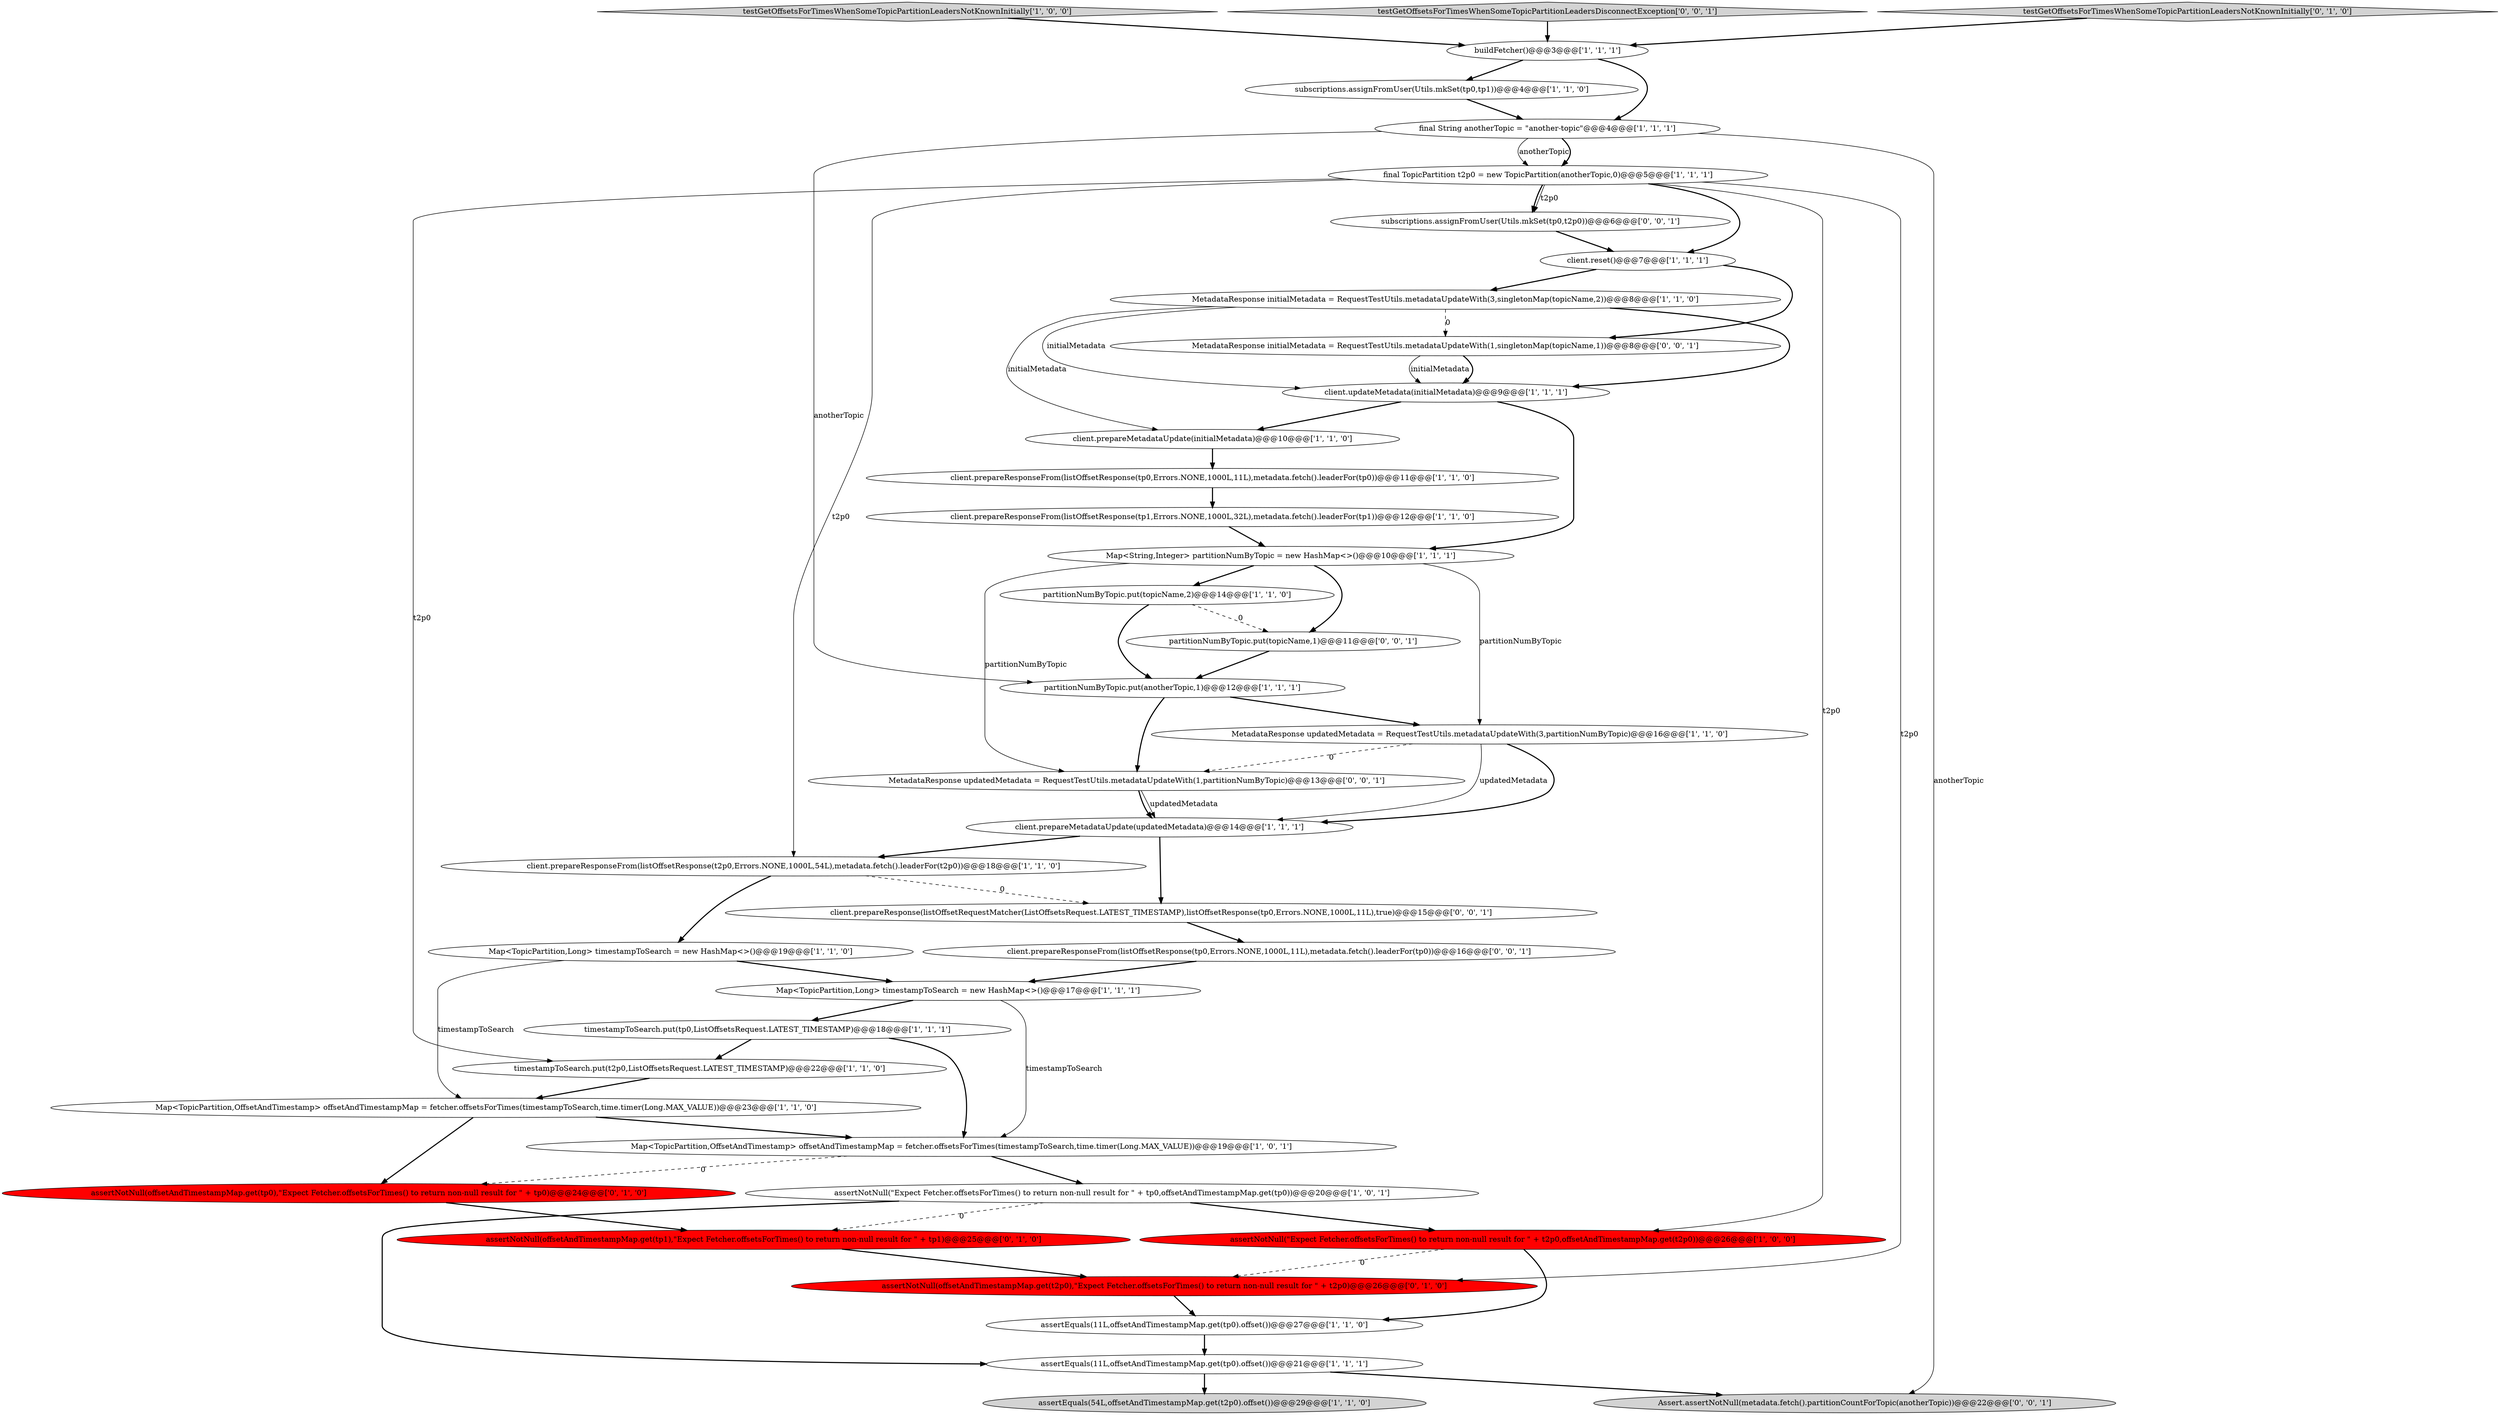 digraph {
3 [style = filled, label = "assertEquals(11L,offsetAndTimestampMap.get(tp0).offset())@@@27@@@['1', '1', '0']", fillcolor = white, shape = ellipse image = "AAA0AAABBB1BBB"];
16 [style = filled, label = "client.prepareResponseFrom(listOffsetResponse(tp1,Errors.NONE,1000L,32L),metadata.fetch().leaderFor(tp1))@@@12@@@['1', '1', '0']", fillcolor = white, shape = ellipse image = "AAA0AAABBB1BBB"];
11 [style = filled, label = "final String anotherTopic = \"another-topic\"@@@4@@@['1', '1', '1']", fillcolor = white, shape = ellipse image = "AAA0AAABBB1BBB"];
27 [style = filled, label = "client.prepareMetadataUpdate(initialMetadata)@@@10@@@['1', '1', '0']", fillcolor = white, shape = ellipse image = "AAA0AAABBB1BBB"];
5 [style = filled, label = "assertNotNull(\"Expect Fetcher.offsetsForTimes() to return non-null result for \" + t2p0,offsetAndTimestampMap.get(t2p0))@@@26@@@['1', '0', '0']", fillcolor = red, shape = ellipse image = "AAA1AAABBB1BBB"];
23 [style = filled, label = "subscriptions.assignFromUser(Utils.mkSet(tp0,tp1))@@@4@@@['1', '1', '0']", fillcolor = white, shape = ellipse image = "AAA0AAABBB1BBB"];
20 [style = filled, label = "testGetOffsetsForTimesWhenSomeTopicPartitionLeadersNotKnownInitially['1', '0', '0']", fillcolor = lightgray, shape = diamond image = "AAA0AAABBB1BBB"];
33 [style = filled, label = "client.prepareResponse(listOffsetRequestMatcher(ListOffsetsRequest.LATEST_TIMESTAMP),listOffsetResponse(tp0,Errors.NONE,1000L,11L),true)@@@15@@@['0', '0', '1']", fillcolor = white, shape = ellipse image = "AAA0AAABBB3BBB"];
8 [style = filled, label = "Map<String,Integer> partitionNumByTopic = new HashMap<>()@@@10@@@['1', '1', '1']", fillcolor = white, shape = ellipse image = "AAA0AAABBB1BBB"];
14 [style = filled, label = "partitionNumByTopic.put(topicName,2)@@@14@@@['1', '1', '0']", fillcolor = white, shape = ellipse image = "AAA0AAABBB1BBB"];
35 [style = filled, label = "MetadataResponse updatedMetadata = RequestTestUtils.metadataUpdateWith(1,partitionNumByTopic)@@@13@@@['0', '0', '1']", fillcolor = white, shape = ellipse image = "AAA0AAABBB3BBB"];
31 [style = filled, label = "assertNotNull(offsetAndTimestampMap.get(tp0),\"Expect Fetcher.offsetsForTimes() to return non-null result for \" + tp0)@@@24@@@['0', '1', '0']", fillcolor = red, shape = ellipse image = "AAA1AAABBB2BBB"];
26 [style = filled, label = "partitionNumByTopic.put(anotherTopic,1)@@@12@@@['1', '1', '1']", fillcolor = white, shape = ellipse image = "AAA0AAABBB1BBB"];
15 [style = filled, label = "MetadataResponse initialMetadata = RequestTestUtils.metadataUpdateWith(3,singletonMap(topicName,2))@@@8@@@['1', '1', '0']", fillcolor = white, shape = ellipse image = "AAA0AAABBB1BBB"];
21 [style = filled, label = "assertEquals(54L,offsetAndTimestampMap.get(t2p0).offset())@@@29@@@['1', '1', '0']", fillcolor = lightgray, shape = ellipse image = "AAA0AAABBB1BBB"];
10 [style = filled, label = "Map<TopicPartition,Long> timestampToSearch = new HashMap<>()@@@17@@@['1', '1', '1']", fillcolor = white, shape = ellipse image = "AAA0AAABBB1BBB"];
24 [style = filled, label = "client.prepareResponseFrom(listOffsetResponse(tp0,Errors.NONE,1000L,11L),metadata.fetch().leaderFor(tp0))@@@11@@@['1', '1', '0']", fillcolor = white, shape = ellipse image = "AAA0AAABBB1BBB"];
38 [style = filled, label = "client.prepareResponseFrom(listOffsetResponse(tp0,Errors.NONE,1000L,11L),metadata.fetch().leaderFor(tp0))@@@16@@@['0', '0', '1']", fillcolor = white, shape = ellipse image = "AAA0AAABBB3BBB"];
7 [style = filled, label = "assertEquals(11L,offsetAndTimestampMap.get(tp0).offset())@@@21@@@['1', '1', '1']", fillcolor = white, shape = ellipse image = "AAA0AAABBB1BBB"];
6 [style = filled, label = "Map<TopicPartition,OffsetAndTimestamp> offsetAndTimestampMap = fetcher.offsetsForTimes(timestampToSearch,time.timer(Long.MAX_VALUE))@@@19@@@['1', '0', '1']", fillcolor = white, shape = ellipse image = "AAA0AAABBB1BBB"];
0 [style = filled, label = "client.updateMetadata(initialMetadata)@@@9@@@['1', '1', '1']", fillcolor = white, shape = ellipse image = "AAA0AAABBB1BBB"];
34 [style = filled, label = "partitionNumByTopic.put(topicName,1)@@@11@@@['0', '0', '1']", fillcolor = white, shape = ellipse image = "AAA0AAABBB3BBB"];
19 [style = filled, label = "timestampToSearch.put(tp0,ListOffsetsRequest.LATEST_TIMESTAMP)@@@18@@@['1', '1', '1']", fillcolor = white, shape = ellipse image = "AAA0AAABBB1BBB"];
37 [style = filled, label = "MetadataResponse initialMetadata = RequestTestUtils.metadataUpdateWith(1,singletonMap(topicName,1))@@@8@@@['0', '0', '1']", fillcolor = white, shape = ellipse image = "AAA0AAABBB3BBB"];
12 [style = filled, label = "client.prepareMetadataUpdate(updatedMetadata)@@@14@@@['1', '1', '1']", fillcolor = white, shape = ellipse image = "AAA0AAABBB1BBB"];
1 [style = filled, label = "timestampToSearch.put(t2p0,ListOffsetsRequest.LATEST_TIMESTAMP)@@@22@@@['1', '1', '0']", fillcolor = white, shape = ellipse image = "AAA0AAABBB1BBB"];
2 [style = filled, label = "Map<TopicPartition,OffsetAndTimestamp> offsetAndTimestampMap = fetcher.offsetsForTimes(timestampToSearch,time.timer(Long.MAX_VALUE))@@@23@@@['1', '1', '0']", fillcolor = white, shape = ellipse image = "AAA0AAABBB1BBB"];
13 [style = filled, label = "final TopicPartition t2p0 = new TopicPartition(anotherTopic,0)@@@5@@@['1', '1', '1']", fillcolor = white, shape = ellipse image = "AAA0AAABBB1BBB"];
22 [style = filled, label = "Map<TopicPartition,Long> timestampToSearch = new HashMap<>()@@@19@@@['1', '1', '0']", fillcolor = white, shape = ellipse image = "AAA0AAABBB1BBB"];
18 [style = filled, label = "buildFetcher()@@@3@@@['1', '1', '1']", fillcolor = white, shape = ellipse image = "AAA0AAABBB1BBB"];
17 [style = filled, label = "assertNotNull(\"Expect Fetcher.offsetsForTimes() to return non-null result for \" + tp0,offsetAndTimestampMap.get(tp0))@@@20@@@['1', '0', '1']", fillcolor = white, shape = ellipse image = "AAA0AAABBB1BBB"];
25 [style = filled, label = "client.reset()@@@7@@@['1', '1', '1']", fillcolor = white, shape = ellipse image = "AAA0AAABBB1BBB"];
30 [style = filled, label = "assertNotNull(offsetAndTimestampMap.get(t2p0),\"Expect Fetcher.offsetsForTimes() to return non-null result for \" + t2p0)@@@26@@@['0', '1', '0']", fillcolor = red, shape = ellipse image = "AAA1AAABBB2BBB"];
28 [style = filled, label = "assertNotNull(offsetAndTimestampMap.get(tp1),\"Expect Fetcher.offsetsForTimes() to return non-null result for \" + tp1)@@@25@@@['0', '1', '0']", fillcolor = red, shape = ellipse image = "AAA1AAABBB2BBB"];
9 [style = filled, label = "MetadataResponse updatedMetadata = RequestTestUtils.metadataUpdateWith(3,partitionNumByTopic)@@@16@@@['1', '1', '0']", fillcolor = white, shape = ellipse image = "AAA0AAABBB1BBB"];
39 [style = filled, label = "subscriptions.assignFromUser(Utils.mkSet(tp0,t2p0))@@@6@@@['0', '0', '1']", fillcolor = white, shape = ellipse image = "AAA0AAABBB3BBB"];
36 [style = filled, label = "Assert.assertNotNull(metadata.fetch().partitionCountForTopic(anotherTopic))@@@22@@@['0', '0', '1']", fillcolor = lightgray, shape = ellipse image = "AAA0AAABBB3BBB"];
32 [style = filled, label = "testGetOffsetsForTimesWhenSomeTopicPartitionLeadersDisconnectException['0', '0', '1']", fillcolor = lightgray, shape = diamond image = "AAA0AAABBB3BBB"];
4 [style = filled, label = "client.prepareResponseFrom(listOffsetResponse(t2p0,Errors.NONE,1000L,54L),metadata.fetch().leaderFor(t2p0))@@@18@@@['1', '1', '0']", fillcolor = white, shape = ellipse image = "AAA0AAABBB1BBB"];
29 [style = filled, label = "testGetOffsetsForTimesWhenSomeTopicPartitionLeadersNotKnownInitially['0', '1', '0']", fillcolor = lightgray, shape = diamond image = "AAA0AAABBB2BBB"];
6->17 [style = bold, label=""];
13->25 [style = bold, label=""];
5->3 [style = bold, label=""];
8->34 [style = bold, label=""];
11->13 [style = solid, label="anotherTopic"];
17->5 [style = bold, label=""];
37->0 [style = bold, label=""];
11->26 [style = solid, label="anotherTopic"];
13->5 [style = solid, label="t2p0"];
9->12 [style = solid, label="updatedMetadata"];
18->23 [style = bold, label=""];
16->8 [style = bold, label=""];
28->30 [style = bold, label=""];
15->27 [style = solid, label="initialMetadata"];
38->10 [style = bold, label=""];
14->34 [style = dashed, label="0"];
0->27 [style = bold, label=""];
2->6 [style = bold, label=""];
15->37 [style = dashed, label="0"];
10->19 [style = bold, label=""];
18->11 [style = bold, label=""];
22->2 [style = solid, label="timestampToSearch"];
8->14 [style = bold, label=""];
26->9 [style = bold, label=""];
6->31 [style = dashed, label="0"];
13->39 [style = bold, label=""];
8->35 [style = solid, label="partitionNumByTopic"];
35->12 [style = solid, label="updatedMetadata"];
19->6 [style = bold, label=""];
37->0 [style = solid, label="initialMetadata"];
4->33 [style = dashed, label="0"];
15->0 [style = solid, label="initialMetadata"];
29->18 [style = bold, label=""];
9->35 [style = dashed, label="0"];
17->7 [style = bold, label=""];
14->26 [style = bold, label=""];
20->18 [style = bold, label=""];
24->16 [style = bold, label=""];
17->28 [style = dashed, label="0"];
19->1 [style = bold, label=""];
13->1 [style = solid, label="t2p0"];
12->4 [style = bold, label=""];
3->7 [style = bold, label=""];
30->3 [style = bold, label=""];
25->37 [style = bold, label=""];
34->26 [style = bold, label=""];
7->36 [style = bold, label=""];
5->30 [style = dashed, label="0"];
11->36 [style = solid, label="anotherTopic"];
15->0 [style = bold, label=""];
10->6 [style = solid, label="timestampToSearch"];
11->13 [style = bold, label=""];
26->35 [style = bold, label=""];
0->8 [style = bold, label=""];
22->10 [style = bold, label=""];
12->33 [style = bold, label=""];
8->9 [style = solid, label="partitionNumByTopic"];
25->15 [style = bold, label=""];
7->21 [style = bold, label=""];
33->38 [style = bold, label=""];
27->24 [style = bold, label=""];
1->2 [style = bold, label=""];
9->12 [style = bold, label=""];
31->28 [style = bold, label=""];
39->25 [style = bold, label=""];
32->18 [style = bold, label=""];
23->11 [style = bold, label=""];
13->4 [style = solid, label="t2p0"];
4->22 [style = bold, label=""];
35->12 [style = bold, label=""];
13->39 [style = solid, label="t2p0"];
13->30 [style = solid, label="t2p0"];
2->31 [style = bold, label=""];
}
